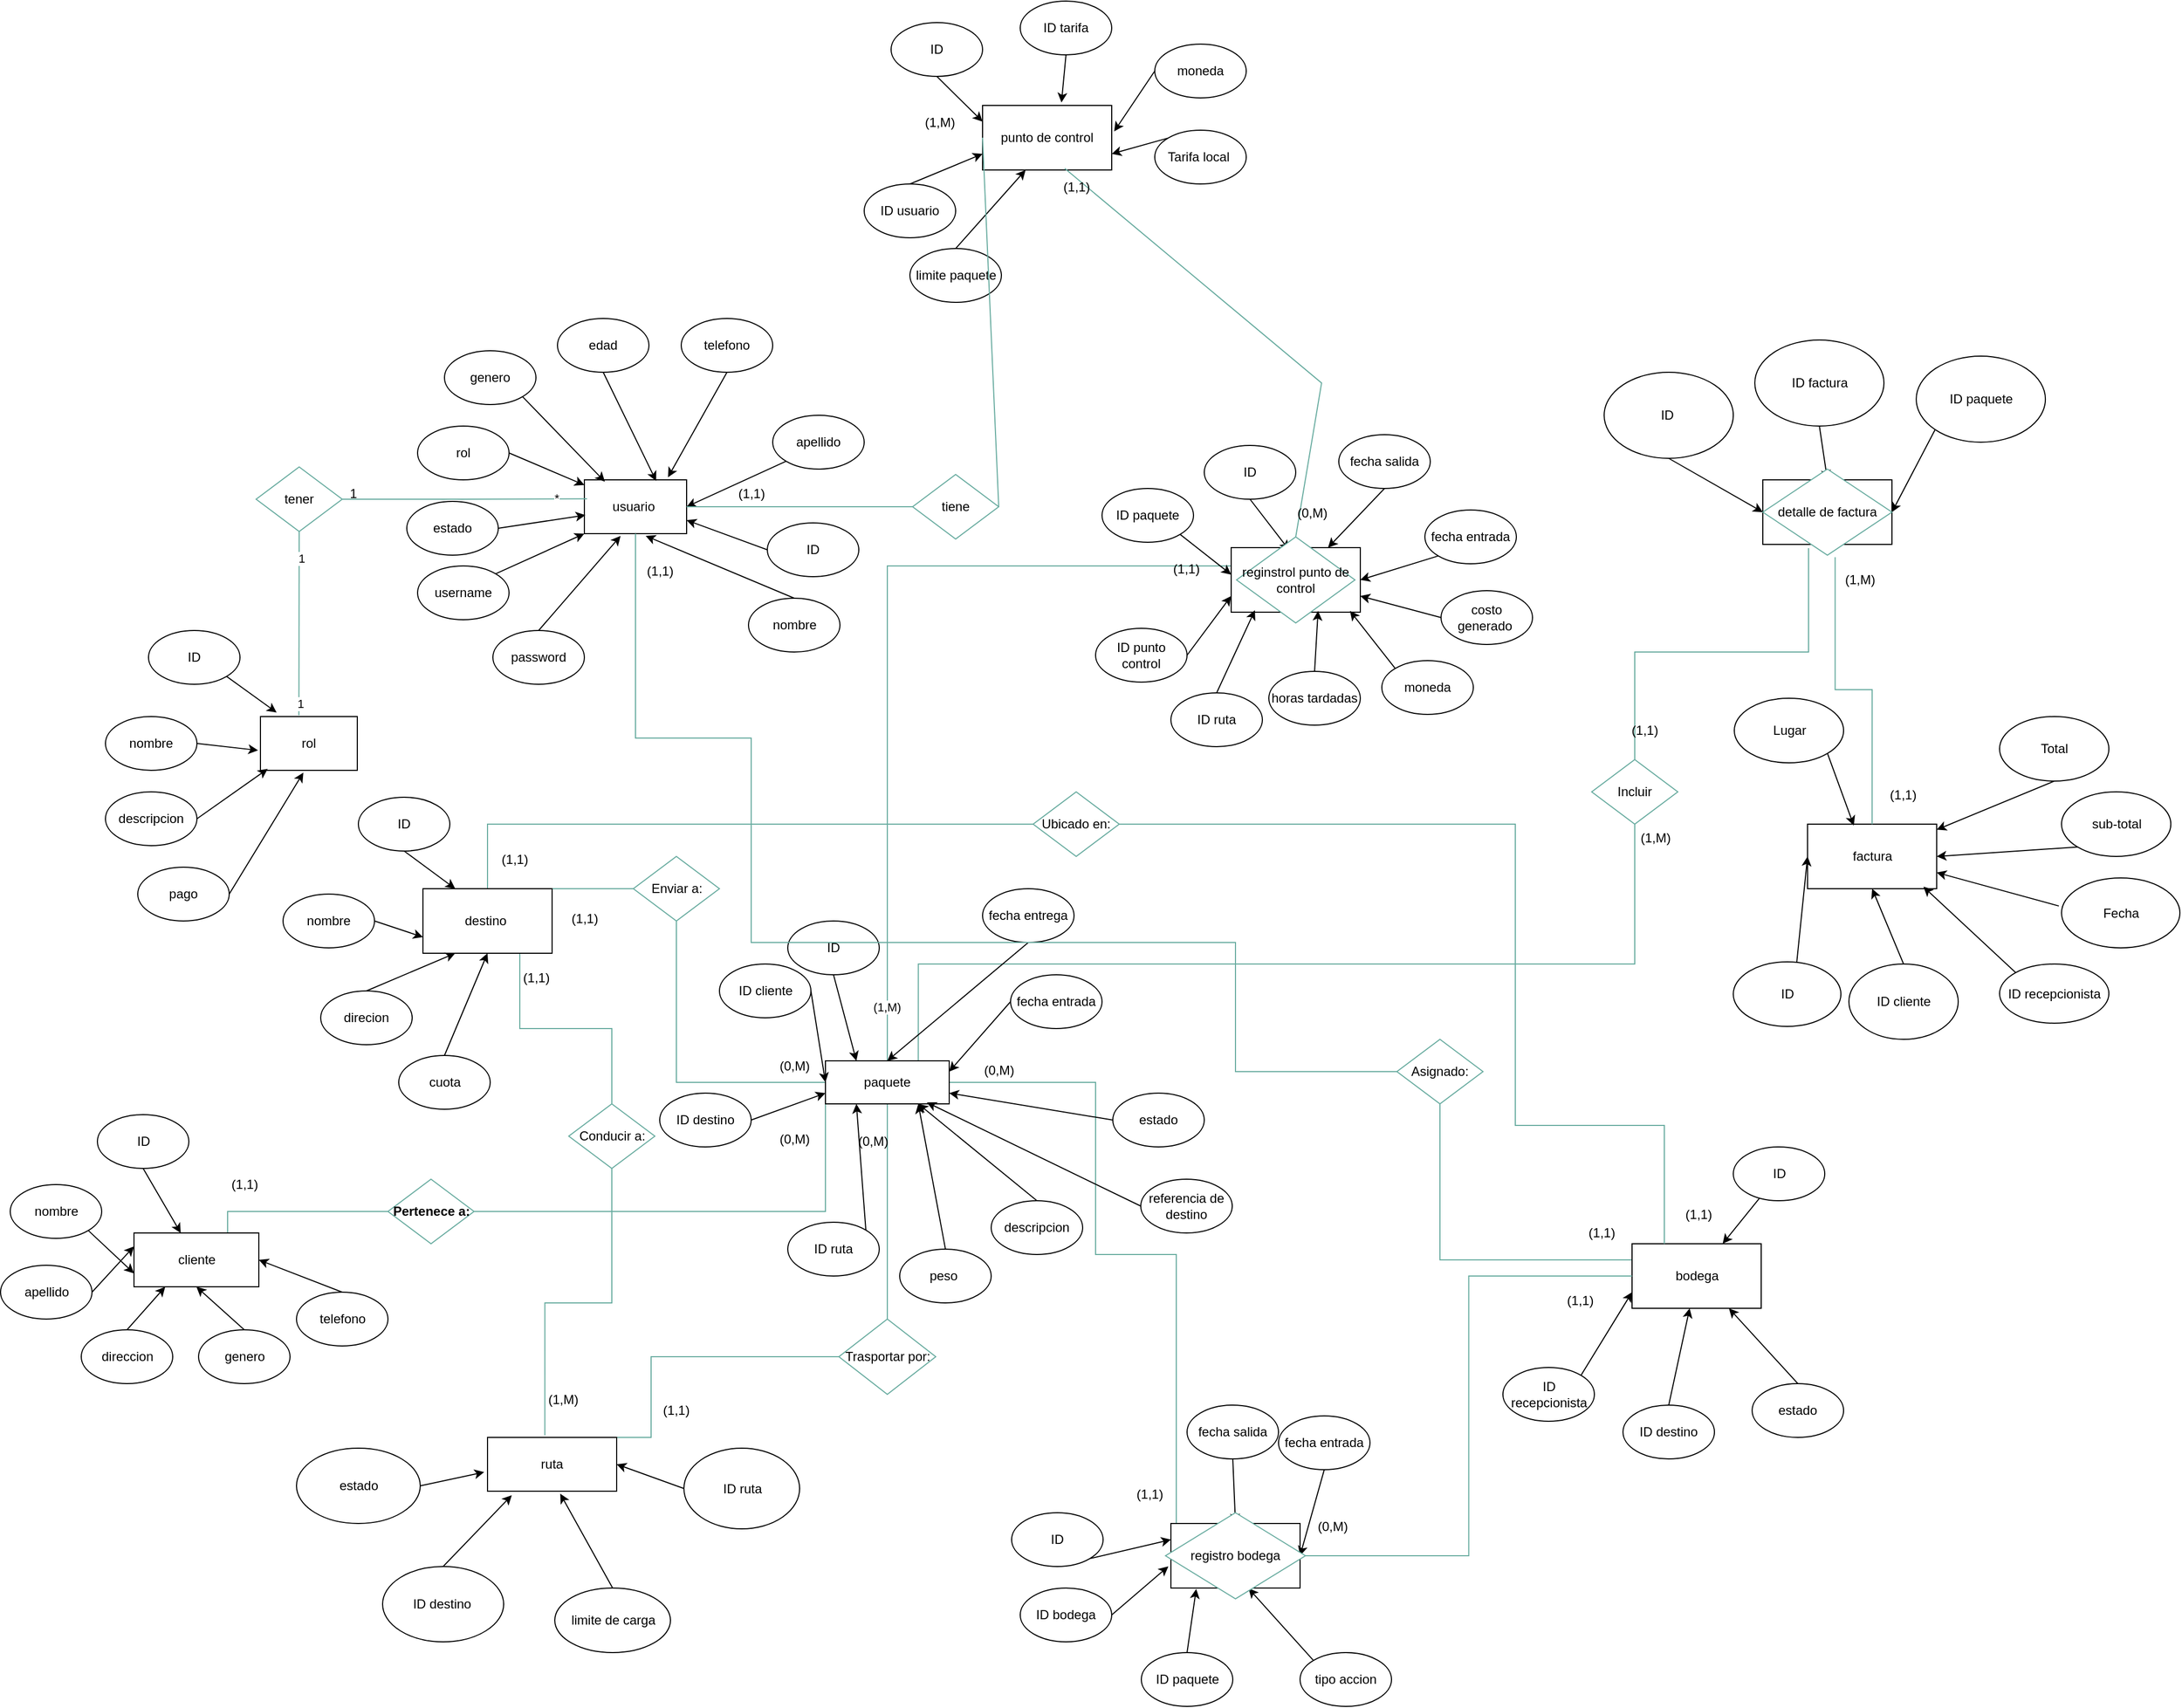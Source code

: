 <mxfile version="24.1.0" type="device">
  <diagram name="Página-1" id="pTZotY-1wmxQ1eVI6Pow">
    <mxGraphModel dx="3033" dy="2467" grid="1" gridSize="10" guides="1" tooltips="1" connect="1" arrows="1" fold="1" page="1" pageScale="1" pageWidth="827" pageHeight="1169" math="0" shadow="0">
      <root>
        <mxCell id="0" />
        <mxCell id="1" parent="0" />
        <mxCell id="yTAIwJ2hvmFpRWH2Tt7q-57" style="edgeStyle=orthogonalEdgeStyle;rounded=0;orthogonalLoop=1;jettySize=auto;html=1;exitX=0;exitY=0.25;exitDx=0;exitDy=0;entryX=0.5;entryY=1;entryDx=0;entryDy=0;endArrow=none;endFill=0;fillColor=#f8cecc;strokeColor=#67AB9F;" edge="1" parent="1" source="OKex5-OhVl83uTOGitW6-1" target="yTAIwJ2hvmFpRWH2Tt7q-56">
          <mxGeometry relative="1" as="geometry" />
        </mxCell>
        <mxCell id="OKex5-OhVl83uTOGitW6-1" value="bodega" style="rounded=0;whiteSpace=wrap;html=1;" parent="1" vertex="1">
          <mxGeometry x="1198.5" y="820" width="120" height="60" as="geometry" />
        </mxCell>
        <mxCell id="OKex5-OhVl83uTOGitW6-2" value="factura" style="rounded=0;whiteSpace=wrap;html=1;" parent="1" vertex="1">
          <mxGeometry x="1361.57" y="430" width="120" height="60" as="geometry" />
        </mxCell>
        <mxCell id="yTAIwJ2hvmFpRWH2Tt7q-31" style="rounded=0;orthogonalLoop=1;jettySize=auto;html=1;exitX=0.5;exitY=0;exitDx=0;exitDy=0;entryX=0;entryY=0.5;entryDx=0;entryDy=0;endArrow=none;endFill=0;fillColor=#f8cecc;strokeColor=#67AB9F;" edge="1" parent="1" source="OKex5-OhVl83uTOGitW6-3" target="yTAIwJ2hvmFpRWH2Tt7q-28">
          <mxGeometry relative="1" as="geometry" />
        </mxCell>
        <mxCell id="yTAIwJ2hvmFpRWH2Tt7q-43" style="edgeStyle=orthogonalEdgeStyle;rounded=0;orthogonalLoop=1;jettySize=auto;html=1;exitX=0.75;exitY=1;exitDx=0;exitDy=0;endArrow=none;endFill=0;fillColor=#f8cecc;strokeColor=#67AB9F;" edge="1" parent="1" source="OKex5-OhVl83uTOGitW6-3" target="yTAIwJ2hvmFpRWH2Tt7q-38">
          <mxGeometry relative="1" as="geometry" />
        </mxCell>
        <mxCell id="yTAIwJ2hvmFpRWH2Tt7q-70" style="edgeStyle=orthogonalEdgeStyle;rounded=0;orthogonalLoop=1;jettySize=auto;html=1;exitX=0.5;exitY=0;exitDx=0;exitDy=0;entryX=0.25;entryY=0;entryDx=0;entryDy=0;strokeColor=#67AB9F;endArrow=none;endFill=0;" edge="1" parent="1" source="OKex5-OhVl83uTOGitW6-3" target="OKex5-OhVl83uTOGitW6-1">
          <mxGeometry relative="1" as="geometry">
            <Array as="points">
              <mxPoint x="135" y="430" />
              <mxPoint x="1090" y="430" />
              <mxPoint x="1090" y="710" />
              <mxPoint x="1229" y="710" />
            </Array>
          </mxGeometry>
        </mxCell>
        <mxCell id="OKex5-OhVl83uTOGitW6-3" value="destino&amp;nbsp;" style="rounded=0;whiteSpace=wrap;html=1;" parent="1" vertex="1">
          <mxGeometry x="75" y="490" width="120" height="60" as="geometry" />
        </mxCell>
        <mxCell id="yTAIwJ2hvmFpRWH2Tt7q-21" style="edgeStyle=orthogonalEdgeStyle;rounded=0;orthogonalLoop=1;jettySize=auto;html=1;exitX=0.5;exitY=0;exitDx=0;exitDy=0;entryX=0;entryY=0.5;entryDx=0;entryDy=0;endArrow=none;endFill=0;strokeColor=#67AB9F;" edge="1" parent="1" source="OKex5-OhVl83uTOGitW6-4" target="OKex5-OhVl83uTOGitW6-8">
          <mxGeometry relative="1" as="geometry">
            <Array as="points">
              <mxPoint x="507" y="190" />
              <mxPoint x="833" y="190" />
            </Array>
          </mxGeometry>
        </mxCell>
        <mxCell id="yTAIwJ2hvmFpRWH2Tt7q-23" value="(1,M)" style="edgeLabel;html=1;align=center;verticalAlign=middle;resizable=0;points=[];" vertex="1" connectable="0" parent="yTAIwJ2hvmFpRWH2Tt7q-21">
          <mxGeometry x="-0.875" y="1" relative="1" as="geometry">
            <mxPoint as="offset" />
          </mxGeometry>
        </mxCell>
        <mxCell id="yTAIwJ2hvmFpRWH2Tt7q-30" style="edgeStyle=orthogonalEdgeStyle;rounded=0;orthogonalLoop=1;jettySize=auto;html=1;exitX=0;exitY=0.5;exitDx=0;exitDy=0;entryX=0.5;entryY=1;entryDx=0;entryDy=0;endArrow=none;endFill=0;fillColor=#f8cecc;strokeColor=#67AB9F;" edge="1" parent="1" source="OKex5-OhVl83uTOGitW6-4" target="yTAIwJ2hvmFpRWH2Tt7q-28">
          <mxGeometry relative="1" as="geometry" />
        </mxCell>
        <mxCell id="yTAIwJ2hvmFpRWH2Tt7q-49" style="edgeStyle=orthogonalEdgeStyle;rounded=0;orthogonalLoop=1;jettySize=auto;html=1;exitX=0.5;exitY=1;exitDx=0;exitDy=0;entryX=0.5;entryY=0;entryDx=0;entryDy=0;endArrow=none;endFill=0;fillColor=#f8cecc;strokeColor=#67AB9F;" edge="1" parent="1" source="OKex5-OhVl83uTOGitW6-4" target="yTAIwJ2hvmFpRWH2Tt7q-47">
          <mxGeometry relative="1" as="geometry" />
        </mxCell>
        <mxCell id="yTAIwJ2hvmFpRWH2Tt7q-64" style="edgeStyle=orthogonalEdgeStyle;rounded=0;orthogonalLoop=1;jettySize=auto;html=1;exitX=1;exitY=0.5;exitDx=0;exitDy=0;entryX=0;entryY=0.25;entryDx=0;entryDy=0;endArrow=none;endFill=0;strokeColor=#67AB9F;" edge="1" parent="1" source="OKex5-OhVl83uTOGitW6-4" target="OKex5-OhVl83uTOGitW6-138">
          <mxGeometry relative="1" as="geometry">
            <Array as="points">
              <mxPoint x="700" y="670" />
              <mxPoint x="700" y="830" />
              <mxPoint x="775" y="830" />
            </Array>
          </mxGeometry>
        </mxCell>
        <mxCell id="yTAIwJ2hvmFpRWH2Tt7q-67" style="edgeStyle=orthogonalEdgeStyle;rounded=0;orthogonalLoop=1;jettySize=auto;html=1;exitX=0;exitY=1;exitDx=0;exitDy=0;entryX=1;entryY=0.5;entryDx=0;entryDy=0;strokeColor=#67AB9F;endArrow=none;endFill=0;" edge="1" parent="1" source="OKex5-OhVl83uTOGitW6-4" target="yTAIwJ2hvmFpRWH2Tt7q-65">
          <mxGeometry relative="1" as="geometry" />
        </mxCell>
        <mxCell id="yTAIwJ2hvmFpRWH2Tt7q-87" style="edgeStyle=orthogonalEdgeStyle;rounded=0;orthogonalLoop=1;jettySize=auto;html=1;exitX=0.75;exitY=0;exitDx=0;exitDy=0;entryX=0.5;entryY=1;entryDx=0;entryDy=0;endArrow=none;endFill=0;strokeColor=#67AB9F;" edge="1" parent="1" source="OKex5-OhVl83uTOGitW6-4" target="yTAIwJ2hvmFpRWH2Tt7q-85">
          <mxGeometry relative="1" as="geometry">
            <Array as="points">
              <mxPoint x="535" y="560" />
              <mxPoint x="1201" y="560" />
            </Array>
          </mxGeometry>
        </mxCell>
        <mxCell id="OKex5-OhVl83uTOGitW6-4" value="paquete" style="rounded=0;whiteSpace=wrap;html=1;" parent="1" vertex="1">
          <mxGeometry x="449" y="650" width="115" height="40" as="geometry" />
        </mxCell>
        <mxCell id="yTAIwJ2hvmFpRWH2Tt7q-51" style="edgeStyle=orthogonalEdgeStyle;rounded=0;orthogonalLoop=1;jettySize=auto;html=1;exitX=0.75;exitY=0;exitDx=0;exitDy=0;endArrow=none;endFill=0;fillColor=#f8cecc;strokeColor=#67AB9F;entryX=0;entryY=0.5;entryDx=0;entryDy=0;" edge="1" parent="1" source="OKex5-OhVl83uTOGitW6-5" target="yTAIwJ2hvmFpRWH2Tt7q-47">
          <mxGeometry relative="1" as="geometry">
            <mxPoint x="420" y="910" as="targetPoint" />
            <Array as="points">
              <mxPoint x="287" y="925" />
            </Array>
          </mxGeometry>
        </mxCell>
        <mxCell id="OKex5-OhVl83uTOGitW6-5" value="ruta" style="rounded=0;whiteSpace=wrap;html=1;" parent="1" vertex="1">
          <mxGeometry x="135" y="1000" width="120" height="50" as="geometry" />
        </mxCell>
        <mxCell id="OKex5-OhVl83uTOGitW6-6" value="" style="rounded=0;whiteSpace=wrap;html=1;" parent="1" vertex="1">
          <mxGeometry x="1320" y="110" width="120" height="60" as="geometry" />
        </mxCell>
        <mxCell id="OKex5-OhVl83uTOGitW6-8" value="" style="rounded=0;whiteSpace=wrap;html=1;" parent="1" vertex="1">
          <mxGeometry x="826" y="173" width="120" height="60" as="geometry" />
        </mxCell>
        <mxCell id="OKex5-OhVl83uTOGitW6-9" value="punto de control" style="rounded=0;whiteSpace=wrap;html=1;" parent="1" vertex="1">
          <mxGeometry x="595" y="-238" width="120" height="60" as="geometry" />
        </mxCell>
        <mxCell id="OKex5-OhVl83uTOGitW6-10" value="rol" style="rounded=0;whiteSpace=wrap;html=1;" parent="1" vertex="1">
          <mxGeometry x="-76" y="330" width="90" height="50" as="geometry" />
        </mxCell>
        <mxCell id="OKex5-OhVl83uTOGitW6-11" value="usuario&amp;nbsp;" style="rounded=0;whiteSpace=wrap;html=1;" parent="1" vertex="1">
          <mxGeometry x="225" y="110" width="95" height="50" as="geometry" />
        </mxCell>
        <mxCell id="yTAIwJ2hvmFpRWH2Tt7q-66" style="edgeStyle=orthogonalEdgeStyle;rounded=0;orthogonalLoop=1;jettySize=auto;html=1;exitX=0.75;exitY=0;exitDx=0;exitDy=0;entryX=0;entryY=0.5;entryDx=0;entryDy=0;strokeColor=#67AB9F;endArrow=none;endFill=0;" edge="1" parent="1" source="OKex5-OhVl83uTOGitW6-12" target="yTAIwJ2hvmFpRWH2Tt7q-65">
          <mxGeometry relative="1" as="geometry" />
        </mxCell>
        <mxCell id="OKex5-OhVl83uTOGitW6-12" value="cliente" style="rounded=0;whiteSpace=wrap;html=1;" parent="1" vertex="1">
          <mxGeometry x="-193.5" y="810" width="116" height="50" as="geometry" />
        </mxCell>
        <mxCell id="OKex5-OhVl83uTOGitW6-93" style="rounded=0;orthogonalLoop=1;jettySize=auto;html=1;exitX=0;exitY=1;exitDx=0;exitDy=0;entryX=1;entryY=0.5;entryDx=0;entryDy=0;" parent="1" source="OKex5-OhVl83uTOGitW6-13" target="OKex5-OhVl83uTOGitW6-11" edge="1">
          <mxGeometry relative="1" as="geometry" />
        </mxCell>
        <mxCell id="OKex5-OhVl83uTOGitW6-13" value="apellido" style="ellipse;whiteSpace=wrap;html=1;" parent="1" vertex="1">
          <mxGeometry x="400" y="50" width="85" height="50" as="geometry" />
        </mxCell>
        <mxCell id="OKex5-OhVl83uTOGitW6-22" value="genero" style="ellipse;whiteSpace=wrap;html=1;" parent="1" vertex="1">
          <mxGeometry x="95" y="-10" width="85" height="50" as="geometry" />
        </mxCell>
        <mxCell id="Gf0CT0m8p-BDc-EZLJfD-10" style="rounded=0;orthogonalLoop=1;jettySize=auto;html=1;exitX=1;exitY=0.5;exitDx=0;exitDy=0;entryX=0;entryY=0.5;entryDx=0;entryDy=0;" parent="1" source="OKex5-OhVl83uTOGitW6-23" target="OKex5-OhVl83uTOGitW6-4" edge="1">
          <mxGeometry relative="1" as="geometry" />
        </mxCell>
        <mxCell id="OKex5-OhVl83uTOGitW6-23" value="ID cliente" style="ellipse;whiteSpace=wrap;html=1;" parent="1" vertex="1">
          <mxGeometry x="350.5" y="560" width="85" height="50" as="geometry" />
        </mxCell>
        <mxCell id="OKex5-OhVl83uTOGitW6-24" value="referencia de destino" style="ellipse;whiteSpace=wrap;html=1;" parent="1" vertex="1">
          <mxGeometry x="742" y="760" width="85" height="50" as="geometry" />
        </mxCell>
        <mxCell id="Gf0CT0m8p-BDc-EZLJfD-17" style="rounded=0;orthogonalLoop=1;jettySize=auto;html=1;exitX=0.5;exitY=0;exitDx=0;exitDy=0;entryX=1;entryY=0.5;entryDx=0;entryDy=0;" parent="1" source="OKex5-OhVl83uTOGitW6-26" target="OKex5-OhVl83uTOGitW6-12" edge="1">
          <mxGeometry relative="1" as="geometry" />
        </mxCell>
        <mxCell id="OKex5-OhVl83uTOGitW6-26" value="telefono" style="ellipse;whiteSpace=wrap;html=1;" parent="1" vertex="1">
          <mxGeometry x="-42.5" y="865" width="85" height="50" as="geometry" />
        </mxCell>
        <mxCell id="Gf0CT0m8p-BDc-EZLJfD-3" style="rounded=0;orthogonalLoop=1;jettySize=auto;html=1;exitX=0;exitY=0.5;exitDx=0;exitDy=0;entryX=1;entryY=0.25;entryDx=0;entryDy=0;" parent="1" source="OKex5-OhVl83uTOGitW6-27" target="OKex5-OhVl83uTOGitW6-4" edge="1">
          <mxGeometry relative="1" as="geometry" />
        </mxCell>
        <mxCell id="OKex5-OhVl83uTOGitW6-27" value="fecha entrada" style="ellipse;whiteSpace=wrap;html=1;" parent="1" vertex="1">
          <mxGeometry x="621" y="570" width="85" height="50" as="geometry" />
        </mxCell>
        <mxCell id="Gf0CT0m8p-BDc-EZLJfD-1" style="rounded=0;orthogonalLoop=1;jettySize=auto;html=1;exitX=0.5;exitY=1;exitDx=0;exitDy=0;entryX=0.5;entryY=0;entryDx=0;entryDy=0;" parent="1" source="OKex5-OhVl83uTOGitW6-28" target="OKex5-OhVl83uTOGitW6-4" edge="1">
          <mxGeometry relative="1" as="geometry" />
        </mxCell>
        <mxCell id="OKex5-OhVl83uTOGitW6-28" value="fecha entrega" style="ellipse;whiteSpace=wrap;html=1;" parent="1" vertex="1">
          <mxGeometry x="595" y="490" width="85" height="50" as="geometry" />
        </mxCell>
        <mxCell id="Gf0CT0m8p-BDc-EZLJfD-4" style="rounded=0;orthogonalLoop=1;jettySize=auto;html=1;exitX=0;exitY=0.5;exitDx=0;exitDy=0;entryX=1;entryY=0.75;entryDx=0;entryDy=0;" parent="1" source="OKex5-OhVl83uTOGitW6-29" target="OKex5-OhVl83uTOGitW6-4" edge="1">
          <mxGeometry relative="1" as="geometry" />
        </mxCell>
        <mxCell id="OKex5-OhVl83uTOGitW6-29" value="estado" style="ellipse;whiteSpace=wrap;html=1;" parent="1" vertex="1">
          <mxGeometry x="716" y="680" width="85" height="50" as="geometry" />
        </mxCell>
        <mxCell id="Gf0CT0m8p-BDc-EZLJfD-7" style="rounded=0;orthogonalLoop=1;jettySize=auto;html=1;exitX=0.5;exitY=0;exitDx=0;exitDy=0;entryX=0.75;entryY=1;entryDx=0;entryDy=0;" parent="1" source="OKex5-OhVl83uTOGitW6-30" target="OKex5-OhVl83uTOGitW6-4" edge="1">
          <mxGeometry relative="1" as="geometry" />
        </mxCell>
        <mxCell id="OKex5-OhVl83uTOGitW6-30" value="peso&amp;nbsp;" style="ellipse;whiteSpace=wrap;html=1;" parent="1" vertex="1">
          <mxGeometry x="518" y="825" width="85" height="50" as="geometry" />
        </mxCell>
        <mxCell id="Gf0CT0m8p-BDc-EZLJfD-14" style="rounded=0;orthogonalLoop=1;jettySize=auto;html=1;exitX=1;exitY=0.5;exitDx=0;exitDy=0;entryX=0;entryY=0.25;entryDx=0;entryDy=0;" parent="1" source="OKex5-OhVl83uTOGitW6-31" target="OKex5-OhVl83uTOGitW6-12" edge="1">
          <mxGeometry relative="1" as="geometry" />
        </mxCell>
        <mxCell id="OKex5-OhVl83uTOGitW6-31" value="apellido" style="ellipse;whiteSpace=wrap;html=1;" parent="1" vertex="1">
          <mxGeometry x="-317.5" y="840" width="85" height="50" as="geometry" />
        </mxCell>
        <mxCell id="OKex5-OhVl83uTOGitW6-110" style="rounded=0;orthogonalLoop=1;jettySize=auto;html=1;exitX=0.5;exitY=0;exitDx=0;exitDy=0;entryX=0;entryY=0.75;entryDx=0;entryDy=0;" parent="1" source="OKex5-OhVl83uTOGitW6-33" target="OKex5-OhVl83uTOGitW6-9" edge="1">
          <mxGeometry relative="1" as="geometry" />
        </mxCell>
        <mxCell id="OKex5-OhVl83uTOGitW6-33" value="ID usuario" style="ellipse;whiteSpace=wrap;html=1;" parent="1" vertex="1">
          <mxGeometry x="485" y="-165" width="85" height="50" as="geometry" />
        </mxCell>
        <mxCell id="Gf0CT0m8p-BDc-EZLJfD-23" style="rounded=0;orthogonalLoop=1;jettySize=auto;html=1;exitX=0.5;exitY=1;exitDx=0;exitDy=0;entryX=0.25;entryY=0;entryDx=0;entryDy=0;" parent="1" source="OKex5-OhVl83uTOGitW6-34" target="OKex5-OhVl83uTOGitW6-3" edge="1">
          <mxGeometry relative="1" as="geometry" />
        </mxCell>
        <mxCell id="OKex5-OhVl83uTOGitW6-34" value="ID" style="ellipse;whiteSpace=wrap;html=1;" parent="1" vertex="1">
          <mxGeometry x="15" y="405" width="85" height="50" as="geometry" />
        </mxCell>
        <mxCell id="Gf0CT0m8p-BDc-EZLJfD-24" style="rounded=0;orthogonalLoop=1;jettySize=auto;html=1;exitX=1;exitY=0.5;exitDx=0;exitDy=0;entryX=0;entryY=0.75;entryDx=0;entryDy=0;" parent="1" source="OKex5-OhVl83uTOGitW6-35" target="OKex5-OhVl83uTOGitW6-3" edge="1">
          <mxGeometry relative="1" as="geometry" />
        </mxCell>
        <mxCell id="OKex5-OhVl83uTOGitW6-35" value="nombre" style="ellipse;whiteSpace=wrap;html=1;" parent="1" vertex="1">
          <mxGeometry x="-55" y="495" width="85" height="50" as="geometry" />
        </mxCell>
        <mxCell id="OKex5-OhVl83uTOGitW6-36" value="pago" style="ellipse;whiteSpace=wrap;html=1;" parent="1" vertex="1">
          <mxGeometry x="-190" y="470" width="85" height="50" as="geometry" />
        </mxCell>
        <mxCell id="OKex5-OhVl83uTOGitW6-37" value="ID" style="ellipse;whiteSpace=wrap;html=1;" parent="1" vertex="1">
          <mxGeometry x="-180" y="250" width="85" height="50" as="geometry" />
        </mxCell>
        <mxCell id="OKex5-OhVl83uTOGitW6-39" value="estado" style="ellipse;whiteSpace=wrap;html=1;" parent="1" vertex="1">
          <mxGeometry x="60" y="130" width="85" height="50" as="geometry" />
        </mxCell>
        <mxCell id="Gf0CT0m8p-BDc-EZLJfD-9" style="rounded=0;orthogonalLoop=1;jettySize=auto;html=1;exitX=0.5;exitY=1;exitDx=0;exitDy=0;entryX=0.25;entryY=0;entryDx=0;entryDy=0;" parent="1" source="OKex5-OhVl83uTOGitW6-40" target="OKex5-OhVl83uTOGitW6-4" edge="1">
          <mxGeometry relative="1" as="geometry" />
        </mxCell>
        <mxCell id="OKex5-OhVl83uTOGitW6-40" value="ID" style="ellipse;whiteSpace=wrap;html=1;" parent="1" vertex="1">
          <mxGeometry x="414" y="520" width="85" height="50" as="geometry" />
        </mxCell>
        <mxCell id="Gf0CT0m8p-BDc-EZLJfD-6" style="rounded=0;orthogonalLoop=1;jettySize=auto;html=1;exitX=0.5;exitY=0;exitDx=0;exitDy=0;entryX=0.75;entryY=1;entryDx=0;entryDy=0;" parent="1" source="OKex5-OhVl83uTOGitW6-41" target="OKex5-OhVl83uTOGitW6-4" edge="1">
          <mxGeometry relative="1" as="geometry" />
        </mxCell>
        <mxCell id="OKex5-OhVl83uTOGitW6-41" value="descripcion" style="ellipse;whiteSpace=wrap;html=1;" parent="1" vertex="1">
          <mxGeometry x="603" y="780" width="85" height="50" as="geometry" />
        </mxCell>
        <mxCell id="Gf0CT0m8p-BDc-EZLJfD-25" style="rounded=0;orthogonalLoop=1;jettySize=auto;html=1;exitX=0.5;exitY=0;exitDx=0;exitDy=0;entryX=0.25;entryY=1;entryDx=0;entryDy=0;" parent="1" source="OKex5-OhVl83uTOGitW6-42" target="OKex5-OhVl83uTOGitW6-3" edge="1">
          <mxGeometry relative="1" as="geometry" />
        </mxCell>
        <mxCell id="OKex5-OhVl83uTOGitW6-42" value="direcion" style="ellipse;whiteSpace=wrap;html=1;" parent="1" vertex="1">
          <mxGeometry x="-20" y="585" width="85" height="50" as="geometry" />
        </mxCell>
        <mxCell id="Gf0CT0m8p-BDc-EZLJfD-12" style="rounded=0;orthogonalLoop=1;jettySize=auto;html=1;exitX=0.5;exitY=1;exitDx=0;exitDy=0;" parent="1" source="OKex5-OhVl83uTOGitW6-43" target="OKex5-OhVl83uTOGitW6-12" edge="1">
          <mxGeometry relative="1" as="geometry" />
        </mxCell>
        <mxCell id="OKex5-OhVl83uTOGitW6-43" value="ID" style="ellipse;whiteSpace=wrap;html=1;" parent="1" vertex="1">
          <mxGeometry x="-227.5" y="700" width="85" height="50" as="geometry" />
        </mxCell>
        <mxCell id="Gf0CT0m8p-BDc-EZLJfD-13" style="rounded=0;orthogonalLoop=1;jettySize=auto;html=1;exitX=1;exitY=1;exitDx=0;exitDy=0;entryX=0;entryY=0.75;entryDx=0;entryDy=0;" parent="1" source="OKex5-OhVl83uTOGitW6-44" target="OKex5-OhVl83uTOGitW6-12" edge="1">
          <mxGeometry relative="1" as="geometry" />
        </mxCell>
        <mxCell id="OKex5-OhVl83uTOGitW6-44" value="nombre" style="ellipse;whiteSpace=wrap;html=1;" parent="1" vertex="1">
          <mxGeometry x="-308.5" y="765" width="85" height="50" as="geometry" />
        </mxCell>
        <mxCell id="Gf0CT0m8p-BDc-EZLJfD-16" style="rounded=0;orthogonalLoop=1;jettySize=auto;html=1;exitX=0.5;exitY=0;exitDx=0;exitDy=0;entryX=0.5;entryY=1;entryDx=0;entryDy=0;" parent="1" source="OKex5-OhVl83uTOGitW6-45" target="OKex5-OhVl83uTOGitW6-12" edge="1">
          <mxGeometry relative="1" as="geometry" />
        </mxCell>
        <mxCell id="OKex5-OhVl83uTOGitW6-45" value="genero" style="ellipse;whiteSpace=wrap;html=1;" parent="1" vertex="1">
          <mxGeometry x="-133.5" y="900" width="85" height="50" as="geometry" />
        </mxCell>
        <mxCell id="yTAIwJ2hvmFpRWH2Tt7q-14" style="rounded=0;orthogonalLoop=1;jettySize=auto;html=1;exitX=1;exitY=0.5;exitDx=0;exitDy=0;entryX=0;entryY=0.75;entryDx=0;entryDy=0;" edge="1" parent="1" source="OKex5-OhVl83uTOGitW6-46" target="OKex5-OhVl83uTOGitW6-8">
          <mxGeometry relative="1" as="geometry" />
        </mxCell>
        <mxCell id="OKex5-OhVl83uTOGitW6-46" value="ID punto control" style="ellipse;whiteSpace=wrap;html=1;" parent="1" vertex="1">
          <mxGeometry x="700" y="248" width="85" height="50" as="geometry" />
        </mxCell>
        <mxCell id="OKex5-OhVl83uTOGitW6-47" value="ID paquete" style="ellipse;whiteSpace=wrap;html=1;" parent="1" vertex="1">
          <mxGeometry x="706" y="118" width="85" height="50" as="geometry" />
        </mxCell>
        <mxCell id="yTAIwJ2hvmFpRWH2Tt7q-7" style="rounded=0;orthogonalLoop=1;jettySize=auto;html=1;exitX=0.5;exitY=1;exitDx=0;exitDy=0;entryX=0.75;entryY=0;entryDx=0;entryDy=0;" edge="1" parent="1" source="OKex5-OhVl83uTOGitW6-48" target="OKex5-OhVl83uTOGitW6-8">
          <mxGeometry relative="1" as="geometry" />
        </mxCell>
        <mxCell id="OKex5-OhVl83uTOGitW6-48" value="fecha salida" style="ellipse;whiteSpace=wrap;html=1;" parent="1" vertex="1">
          <mxGeometry x="926" y="68" width="85" height="50" as="geometry" />
        </mxCell>
        <mxCell id="OKex5-OhVl83uTOGitW6-49" value="ID ruta" style="ellipse;whiteSpace=wrap;html=1;" parent="1" vertex="1">
          <mxGeometry x="770" y="308" width="85" height="50" as="geometry" />
        </mxCell>
        <mxCell id="OKex5-OhVl83uTOGitW6-97" style="rounded=0;orthogonalLoop=1;jettySize=auto;html=1;exitX=0;exitY=0.5;exitDx=0;exitDy=0;entryX=1;entryY=0.75;entryDx=0;entryDy=0;" parent="1" source="OKex5-OhVl83uTOGitW6-50" target="OKex5-OhVl83uTOGitW6-11" edge="1">
          <mxGeometry relative="1" as="geometry" />
        </mxCell>
        <mxCell id="OKex5-OhVl83uTOGitW6-50" value="ID" style="ellipse;whiteSpace=wrap;html=1;" parent="1" vertex="1">
          <mxGeometry x="395" y="150" width="85" height="50" as="geometry" />
        </mxCell>
        <mxCell id="OKex5-OhVl83uTOGitW6-51" value="nombre" style="ellipse;whiteSpace=wrap;html=1;" parent="1" vertex="1">
          <mxGeometry x="-220" y="330" width="85" height="50" as="geometry" />
        </mxCell>
        <mxCell id="OKex5-OhVl83uTOGitW6-52" value="descripcion" style="ellipse;whiteSpace=wrap;html=1;" parent="1" vertex="1">
          <mxGeometry x="-220" y="400" width="85" height="50" as="geometry" />
        </mxCell>
        <mxCell id="Gf0CT0m8p-BDc-EZLJfD-26" style="rounded=0;orthogonalLoop=1;jettySize=auto;html=1;exitX=0.5;exitY=0;exitDx=0;exitDy=0;entryX=0.5;entryY=1;entryDx=0;entryDy=0;" parent="1" source="OKex5-OhVl83uTOGitW6-53" target="OKex5-OhVl83uTOGitW6-3" edge="1">
          <mxGeometry relative="1" as="geometry" />
        </mxCell>
        <mxCell id="OKex5-OhVl83uTOGitW6-53" value="cuota" style="ellipse;whiteSpace=wrap;html=1;" parent="1" vertex="1">
          <mxGeometry x="52.5" y="645" width="85" height="50" as="geometry" />
        </mxCell>
        <mxCell id="OKex5-OhVl83uTOGitW6-54" value="edad" style="ellipse;whiteSpace=wrap;html=1;" parent="1" vertex="1">
          <mxGeometry x="200" y="-40" width="85" height="50" as="geometry" />
        </mxCell>
        <mxCell id="OKex5-OhVl83uTOGitW6-55" value="telefono" style="ellipse;whiteSpace=wrap;html=1;" parent="1" vertex="1">
          <mxGeometry x="315" y="-40" width="85" height="50" as="geometry" />
        </mxCell>
        <mxCell id="OKex5-OhVl83uTOGitW6-56" value="ID destino" style="ellipse;whiteSpace=wrap;html=1;" parent="1" vertex="1">
          <mxGeometry x="295" y="680" width="85" height="50" as="geometry" />
        </mxCell>
        <mxCell id="Gf0CT0m8p-BDc-EZLJfD-8" style="rounded=0;orthogonalLoop=1;jettySize=auto;html=1;exitX=1;exitY=0;exitDx=0;exitDy=0;entryX=0.25;entryY=1;entryDx=0;entryDy=0;" parent="1" source="OKex5-OhVl83uTOGitW6-57" target="OKex5-OhVl83uTOGitW6-4" edge="1">
          <mxGeometry relative="1" as="geometry" />
        </mxCell>
        <mxCell id="OKex5-OhVl83uTOGitW6-57" value="ID ruta" style="ellipse;whiteSpace=wrap;html=1;" parent="1" vertex="1">
          <mxGeometry x="414" y="800" width="85" height="50" as="geometry" />
        </mxCell>
        <mxCell id="Gf0CT0m8p-BDc-EZLJfD-15" style="rounded=0;orthogonalLoop=1;jettySize=auto;html=1;exitX=0.5;exitY=0;exitDx=0;exitDy=0;entryX=0.25;entryY=1;entryDx=0;entryDy=0;" parent="1" source="OKex5-OhVl83uTOGitW6-58" target="OKex5-OhVl83uTOGitW6-12" edge="1">
          <mxGeometry relative="1" as="geometry" />
        </mxCell>
        <mxCell id="OKex5-OhVl83uTOGitW6-58" value="direccion" style="ellipse;whiteSpace=wrap;html=1;" parent="1" vertex="1">
          <mxGeometry x="-242.5" y="900" width="85" height="50" as="geometry" />
        </mxCell>
        <mxCell id="OKex5-OhVl83uTOGitW6-59" value="ID" style="ellipse;whiteSpace=wrap;html=1;" parent="1" vertex="1">
          <mxGeometry x="801" y="78" width="85" height="50" as="geometry" />
        </mxCell>
        <mxCell id="OKex5-OhVl83uTOGitW6-60" value="horas tardadas" style="ellipse;whiteSpace=wrap;html=1;" parent="1" vertex="1">
          <mxGeometry x="861" y="288" width="85" height="50" as="geometry" />
        </mxCell>
        <mxCell id="yTAIwJ2hvmFpRWH2Tt7q-9" style="rounded=0;orthogonalLoop=1;jettySize=auto;html=1;exitX=0;exitY=0.5;exitDx=0;exitDy=0;entryX=1;entryY=0.75;entryDx=0;entryDy=0;" edge="1" parent="1" source="OKex5-OhVl83uTOGitW6-61" target="OKex5-OhVl83uTOGitW6-8">
          <mxGeometry relative="1" as="geometry" />
        </mxCell>
        <mxCell id="OKex5-OhVl83uTOGitW6-61" value="costo generado&amp;nbsp;" style="ellipse;whiteSpace=wrap;html=1;" parent="1" vertex="1">
          <mxGeometry x="1021" y="213" width="85" height="50" as="geometry" />
        </mxCell>
        <mxCell id="OKex5-OhVl83uTOGitW6-62" value="password" style="ellipse;whiteSpace=wrap;html=1;" parent="1" vertex="1">
          <mxGeometry x="140" y="250" width="85" height="50" as="geometry" />
        </mxCell>
        <mxCell id="OKex5-OhVl83uTOGitW6-87" style="rounded=0;orthogonalLoop=1;jettySize=auto;html=1;exitX=1;exitY=0;exitDx=0;exitDy=0;entryX=0;entryY=1;entryDx=0;entryDy=0;" parent="1" source="OKex5-OhVl83uTOGitW6-63" target="OKex5-OhVl83uTOGitW6-11" edge="1">
          <mxGeometry relative="1" as="geometry" />
        </mxCell>
        <mxCell id="OKex5-OhVl83uTOGitW6-63" value="username" style="ellipse;whiteSpace=wrap;html=1;" parent="1" vertex="1">
          <mxGeometry x="70" y="190" width="85" height="50" as="geometry" />
        </mxCell>
        <mxCell id="OKex5-OhVl83uTOGitW6-112" style="rounded=0;orthogonalLoop=1;jettySize=auto;html=1;exitX=0;exitY=0;exitDx=0;exitDy=0;entryX=1;entryY=0.75;entryDx=0;entryDy=0;" parent="1" source="OKex5-OhVl83uTOGitW6-64" target="OKex5-OhVl83uTOGitW6-9" edge="1">
          <mxGeometry relative="1" as="geometry" />
        </mxCell>
        <mxCell id="OKex5-OhVl83uTOGitW6-64" value="Tarifa local&amp;nbsp;" style="ellipse;whiteSpace=wrap;html=1;" parent="1" vertex="1">
          <mxGeometry x="755" y="-215" width="85" height="50" as="geometry" />
        </mxCell>
        <mxCell id="yTAIwJ2hvmFpRWH2Tt7q-8" style="rounded=0;orthogonalLoop=1;jettySize=auto;html=1;exitX=0;exitY=1;exitDx=0;exitDy=0;entryX=1;entryY=0.5;entryDx=0;entryDy=0;" edge="1" parent="1" source="OKex5-OhVl83uTOGitW6-66" target="OKex5-OhVl83uTOGitW6-8">
          <mxGeometry relative="1" as="geometry" />
        </mxCell>
        <mxCell id="OKex5-OhVl83uTOGitW6-66" value="fecha entrada" style="ellipse;whiteSpace=wrap;html=1;" parent="1" vertex="1">
          <mxGeometry x="1006" y="138" width="85" height="50" as="geometry" />
        </mxCell>
        <mxCell id="OKex5-OhVl83uTOGitW6-67" value="moneda" style="ellipse;whiteSpace=wrap;html=1;" parent="1" vertex="1">
          <mxGeometry x="966" y="278" width="85" height="50" as="geometry" />
        </mxCell>
        <mxCell id="OKex5-OhVl83uTOGitW6-68" value="moneda" style="ellipse;whiteSpace=wrap;html=1;" parent="1" vertex="1">
          <mxGeometry x="755" y="-295" width="85" height="50" as="geometry" />
        </mxCell>
        <mxCell id="OKex5-OhVl83uTOGitW6-69" value="ID tarifa" style="ellipse;whiteSpace=wrap;html=1;" parent="1" vertex="1">
          <mxGeometry x="630" y="-335" width="85" height="50" as="geometry" />
        </mxCell>
        <mxCell id="OKex5-OhVl83uTOGitW6-115" style="rounded=0;orthogonalLoop=1;jettySize=auto;html=1;exitX=0.5;exitY=1;exitDx=0;exitDy=0;entryX=0;entryY=0.25;entryDx=0;entryDy=0;" parent="1" source="OKex5-OhVl83uTOGitW6-70" target="OKex5-OhVl83uTOGitW6-9" edge="1">
          <mxGeometry relative="1" as="geometry" />
        </mxCell>
        <mxCell id="OKex5-OhVl83uTOGitW6-70" value="ID" style="ellipse;whiteSpace=wrap;html=1;" parent="1" vertex="1">
          <mxGeometry x="510" y="-315" width="85" height="50" as="geometry" />
        </mxCell>
        <mxCell id="OKex5-OhVl83uTOGitW6-71" value="nombre" style="ellipse;whiteSpace=wrap;html=1;" parent="1" vertex="1">
          <mxGeometry x="377.5" y="220" width="85" height="50" as="geometry" />
        </mxCell>
        <mxCell id="OKex5-OhVl83uTOGitW6-89" style="rounded=0;orthogonalLoop=1;jettySize=auto;html=1;exitX=1;exitY=0.5;exitDx=0;exitDy=0;" parent="1" source="OKex5-OhVl83uTOGitW6-72" target="OKex5-OhVl83uTOGitW6-11" edge="1">
          <mxGeometry relative="1" as="geometry" />
        </mxCell>
        <mxCell id="OKex5-OhVl83uTOGitW6-72" value="rol" style="ellipse;whiteSpace=wrap;html=1;" parent="1" vertex="1">
          <mxGeometry x="70" y="60" width="85" height="50" as="geometry" />
        </mxCell>
        <mxCell id="OKex5-OhVl83uTOGitW6-73" value="limite paquete" style="ellipse;whiteSpace=wrap;html=1;" parent="1" vertex="1">
          <mxGeometry x="527.5" y="-105" width="85" height="50" as="geometry" />
        </mxCell>
        <mxCell id="OKex5-OhVl83uTOGitW6-88" style="rounded=0;orthogonalLoop=1;jettySize=auto;html=1;exitX=1;exitY=0.5;exitDx=0;exitDy=0;entryX=0.01;entryY=0.656;entryDx=0;entryDy=0;entryPerimeter=0;" parent="1" source="OKex5-OhVl83uTOGitW6-39" target="OKex5-OhVl83uTOGitW6-11" edge="1">
          <mxGeometry relative="1" as="geometry" />
        </mxCell>
        <mxCell id="OKex5-OhVl83uTOGitW6-90" style="rounded=0;orthogonalLoop=1;jettySize=auto;html=1;exitX=1;exitY=1;exitDx=0;exitDy=0;entryX=0.201;entryY=0.035;entryDx=0;entryDy=0;entryPerimeter=0;" parent="1" source="OKex5-OhVl83uTOGitW6-22" target="OKex5-OhVl83uTOGitW6-11" edge="1">
          <mxGeometry relative="1" as="geometry" />
        </mxCell>
        <mxCell id="OKex5-OhVl83uTOGitW6-91" style="rounded=0;orthogonalLoop=1;jettySize=auto;html=1;exitX=0.5;exitY=1;exitDx=0;exitDy=0;entryX=0.702;entryY=0.021;entryDx=0;entryDy=0;entryPerimeter=0;" parent="1" source="OKex5-OhVl83uTOGitW6-54" target="OKex5-OhVl83uTOGitW6-11" edge="1">
          <mxGeometry relative="1" as="geometry" />
        </mxCell>
        <mxCell id="OKex5-OhVl83uTOGitW6-92" style="rounded=0;orthogonalLoop=1;jettySize=auto;html=1;exitX=0.5;exitY=1;exitDx=0;exitDy=0;entryX=0.818;entryY=-0.048;entryDx=0;entryDy=0;entryPerimeter=0;" parent="1" source="OKex5-OhVl83uTOGitW6-55" target="OKex5-OhVl83uTOGitW6-11" edge="1">
          <mxGeometry relative="1" as="geometry" />
        </mxCell>
        <mxCell id="OKex5-OhVl83uTOGitW6-94" style="rounded=0;orthogonalLoop=1;jettySize=auto;html=1;exitX=0.5;exitY=0;exitDx=0;exitDy=0;entryX=0.354;entryY=1.042;entryDx=0;entryDy=0;entryPerimeter=0;" parent="1" source="OKex5-OhVl83uTOGitW6-62" target="OKex5-OhVl83uTOGitW6-11" edge="1">
          <mxGeometry relative="1" as="geometry" />
        </mxCell>
        <mxCell id="OKex5-OhVl83uTOGitW6-95" style="rounded=0;orthogonalLoop=1;jettySize=auto;html=1;exitX=0.5;exitY=0;exitDx=0;exitDy=0;entryX=0.6;entryY=1.042;entryDx=0;entryDy=0;entryPerimeter=0;" parent="1" source="OKex5-OhVl83uTOGitW6-71" target="OKex5-OhVl83uTOGitW6-11" edge="1">
          <mxGeometry relative="1" as="geometry" />
        </mxCell>
        <mxCell id="OKex5-OhVl83uTOGitW6-96" value="tener" style="rhombus;whiteSpace=wrap;html=1;strokeColor=#67AB9F;" parent="1" vertex="1">
          <mxGeometry x="-80" y="98" width="80" height="60" as="geometry" />
        </mxCell>
        <mxCell id="OKex5-OhVl83uTOGitW6-99" style="rounded=0;orthogonalLoop=1;jettySize=auto;html=1;exitX=1;exitY=1;exitDx=0;exitDy=0;entryX=0.167;entryY=-0.075;entryDx=0;entryDy=0;entryPerimeter=0;" parent="1" source="OKex5-OhVl83uTOGitW6-37" target="OKex5-OhVl83uTOGitW6-10" edge="1">
          <mxGeometry relative="1" as="geometry" />
        </mxCell>
        <mxCell id="OKex5-OhVl83uTOGitW6-100" style="rounded=0;orthogonalLoop=1;jettySize=auto;html=1;exitX=1;exitY=0.5;exitDx=0;exitDy=0;entryX=-0.025;entryY=0.628;entryDx=0;entryDy=0;entryPerimeter=0;" parent="1" source="OKex5-OhVl83uTOGitW6-51" target="OKex5-OhVl83uTOGitW6-10" edge="1">
          <mxGeometry relative="1" as="geometry" />
        </mxCell>
        <mxCell id="OKex5-OhVl83uTOGitW6-101" style="rounded=0;orthogonalLoop=1;jettySize=auto;html=1;exitX=1;exitY=0.5;exitDx=0;exitDy=0;entryX=0.075;entryY=0.973;entryDx=0;entryDy=0;entryPerimeter=0;" parent="1" source="OKex5-OhVl83uTOGitW6-52" target="OKex5-OhVl83uTOGitW6-10" edge="1">
          <mxGeometry relative="1" as="geometry" />
        </mxCell>
        <mxCell id="OKex5-OhVl83uTOGitW6-102" style="rounded=0;orthogonalLoop=1;jettySize=auto;html=1;exitX=1;exitY=0.5;exitDx=0;exitDy=0;entryX=0.443;entryY=1.042;entryDx=0;entryDy=0;entryPerimeter=0;" parent="1" source="OKex5-OhVl83uTOGitW6-36" target="OKex5-OhVl83uTOGitW6-10" edge="1">
          <mxGeometry relative="1" as="geometry" />
        </mxCell>
        <mxCell id="OKex5-OhVl83uTOGitW6-103" style="edgeStyle=orthogonalEdgeStyle;rounded=0;orthogonalLoop=1;jettySize=auto;html=1;exitX=1;exitY=0.5;exitDx=0;exitDy=0;entryX=0.026;entryY=0.352;entryDx=0;entryDy=0;entryPerimeter=0;endArrow=none;endFill=0;fillColor=#f8cecc;strokeColor=#67AB9F;" parent="1" source="OKex5-OhVl83uTOGitW6-96" target="OKex5-OhVl83uTOGitW6-11" edge="1">
          <mxGeometry relative="1" as="geometry" />
        </mxCell>
        <mxCell id="OKex5-OhVl83uTOGitW6-107" value="*" style="edgeLabel;html=1;align=center;verticalAlign=middle;resizable=0;points=[];" parent="OKex5-OhVl83uTOGitW6-103" vertex="1" connectable="0">
          <mxGeometry x="0.748" y="1" relative="1" as="geometry">
            <mxPoint as="offset" />
          </mxGeometry>
        </mxCell>
        <mxCell id="OKex5-OhVl83uTOGitW6-104" style="rounded=0;orthogonalLoop=1;jettySize=auto;html=1;exitX=0.5;exitY=1;exitDx=0;exitDy=0;entryX=0.397;entryY=-0.02;entryDx=0;entryDy=0;entryPerimeter=0;endArrow=none;endFill=0;fillColor=#f8cecc;strokeColor=#67AB9F;" parent="1" source="OKex5-OhVl83uTOGitW6-96" target="OKex5-OhVl83uTOGitW6-10" edge="1">
          <mxGeometry relative="1" as="geometry" />
        </mxCell>
        <mxCell id="OKex5-OhVl83uTOGitW6-105" value="1" style="edgeLabel;html=1;align=center;verticalAlign=middle;resizable=0;points=[];" parent="OKex5-OhVl83uTOGitW6-104" vertex="1" connectable="0">
          <mxGeometry x="0.869" y="1" relative="1" as="geometry">
            <mxPoint as="offset" />
          </mxGeometry>
        </mxCell>
        <mxCell id="OKex5-OhVl83uTOGitW6-106" value="1" style="edgeLabel;html=1;align=center;verticalAlign=middle;resizable=0;points=[];" parent="OKex5-OhVl83uTOGitW6-104" vertex="1" connectable="0">
          <mxGeometry x="-0.714" y="2" relative="1" as="geometry">
            <mxPoint as="offset" />
          </mxGeometry>
        </mxCell>
        <mxCell id="OKex5-OhVl83uTOGitW6-108" value="1" style="text;html=1;align=center;verticalAlign=middle;resizable=0;points=[];autosize=1;strokeColor=none;fillColor=none;" parent="1" vertex="1">
          <mxGeometry x="-5" y="108" width="30" height="30" as="geometry" />
        </mxCell>
        <mxCell id="OKex5-OhVl83uTOGitW6-111" style="rounded=0;orthogonalLoop=1;jettySize=auto;html=1;exitX=0.5;exitY=0;exitDx=0;exitDy=0;entryX=0.333;entryY=1;entryDx=0;entryDy=0;entryPerimeter=0;" parent="1" source="OKex5-OhVl83uTOGitW6-73" target="OKex5-OhVl83uTOGitW6-9" edge="1">
          <mxGeometry relative="1" as="geometry" />
        </mxCell>
        <mxCell id="OKex5-OhVl83uTOGitW6-113" style="rounded=0;orthogonalLoop=1;jettySize=auto;html=1;exitX=0;exitY=0.5;exitDx=0;exitDy=0;entryX=1.019;entryY=0.403;entryDx=0;entryDy=0;entryPerimeter=0;" parent="1" source="OKex5-OhVl83uTOGitW6-68" target="OKex5-OhVl83uTOGitW6-9" edge="1">
          <mxGeometry relative="1" as="geometry" />
        </mxCell>
        <mxCell id="OKex5-OhVl83uTOGitW6-114" style="rounded=0;orthogonalLoop=1;jettySize=auto;html=1;exitX=0.5;exitY=1;exitDx=0;exitDy=0;entryX=0.611;entryY=-0.045;entryDx=0;entryDy=0;entryPerimeter=0;" parent="1" source="OKex5-OhVl83uTOGitW6-69" target="OKex5-OhVl83uTOGitW6-9" edge="1">
          <mxGeometry relative="1" as="geometry" />
        </mxCell>
        <mxCell id="OKex5-OhVl83uTOGitW6-118" value="" style="rounded=0;orthogonalLoop=1;jettySize=auto;html=1;exitX=1;exitY=0.5;exitDx=0;exitDy=0;endArrow=none;endFill=0;fillColor=#f8cecc;strokeColor=#67AB9F;" parent="1" source="OKex5-OhVl83uTOGitW6-11" target="OKex5-OhVl83uTOGitW6-117" edge="1">
          <mxGeometry relative="1" as="geometry">
            <mxPoint x="590" y="135.207" as="targetPoint" />
            <mxPoint x="320" y="135" as="sourcePoint" />
          </mxGeometry>
        </mxCell>
        <mxCell id="OKex5-OhVl83uTOGitW6-119" style="rounded=0;orthogonalLoop=1;jettySize=auto;html=1;entryX=0;entryY=0.5;entryDx=0;entryDy=0;endArrow=none;endFill=0;fillColor=#f8cecc;strokeColor=#67AB9F;exitX=1;exitY=0.5;exitDx=0;exitDy=0;" parent="1" source="OKex5-OhVl83uTOGitW6-117" target="OKex5-OhVl83uTOGitW6-9" edge="1">
          <mxGeometry relative="1" as="geometry">
            <mxPoint x="610" y="170" as="sourcePoint" />
          </mxGeometry>
        </mxCell>
        <mxCell id="OKex5-OhVl83uTOGitW6-117" value="tiene" style="rhombus;whiteSpace=wrap;html=1;strokeColor=#67AB9F;" parent="1" vertex="1">
          <mxGeometry x="530" y="105" width="80" height="60" as="geometry" />
        </mxCell>
        <mxCell id="OKex5-OhVl83uTOGitW6-120" style="edgeStyle=orthogonalEdgeStyle;rounded=0;orthogonalLoop=1;jettySize=auto;html=1;exitX=0.5;exitY=1;exitDx=0;exitDy=0;" parent="1" source="OKex5-OhVl83uTOGitW6-34" target="OKex5-OhVl83uTOGitW6-34" edge="1">
          <mxGeometry relative="1" as="geometry" />
        </mxCell>
        <mxCell id="yTAIwJ2hvmFpRWH2Tt7q-42" style="rounded=0;orthogonalLoop=1;jettySize=auto;html=1;exitX=0;exitY=0.5;exitDx=0;exitDy=0;entryX=1;entryY=0.5;entryDx=0;entryDy=0;" edge="1" parent="1" source="OKex5-OhVl83uTOGitW6-128" target="OKex5-OhVl83uTOGitW6-5">
          <mxGeometry relative="1" as="geometry" />
        </mxCell>
        <mxCell id="OKex5-OhVl83uTOGitW6-128" value="ID ruta" style="ellipse;whiteSpace=wrap;html=1;" parent="1" vertex="1">
          <mxGeometry x="317.5" y="1010" width="107.5" height="75" as="geometry" />
        </mxCell>
        <mxCell id="OKex5-OhVl83uTOGitW6-132" value="estado" style="ellipse;whiteSpace=wrap;html=1;" parent="1" vertex="1">
          <mxGeometry x="-42.5" y="1010" width="115" height="70" as="geometry" />
        </mxCell>
        <mxCell id="OKex5-OhVl83uTOGitW6-136" value="limite de carga" style="ellipse;whiteSpace=wrap;html=1;" parent="1" vertex="1">
          <mxGeometry x="197.5" y="1140" width="107.5" height="60" as="geometry" />
        </mxCell>
        <mxCell id="OKex5-OhVl83uTOGitW6-137" value="ID destino&amp;nbsp;" style="ellipse;whiteSpace=wrap;html=1;" parent="1" vertex="1">
          <mxGeometry x="37.5" y="1120" width="112.5" height="70" as="geometry" />
        </mxCell>
        <mxCell id="OKex5-OhVl83uTOGitW6-138" value="" style="rounded=0;whiteSpace=wrap;html=1;" parent="1" vertex="1">
          <mxGeometry x="770" y="1080" width="120" height="60" as="geometry" />
        </mxCell>
        <mxCell id="Gf0CT0m8p-BDc-EZLJfD-5" style="rounded=0;orthogonalLoop=1;jettySize=auto;html=1;exitX=0;exitY=0.5;exitDx=0;exitDy=0;entryX=0.819;entryY=0.965;entryDx=0;entryDy=0;entryPerimeter=0;" parent="1" source="OKex5-OhVl83uTOGitW6-24" target="OKex5-OhVl83uTOGitW6-4" edge="1">
          <mxGeometry relative="1" as="geometry" />
        </mxCell>
        <mxCell id="Gf0CT0m8p-BDc-EZLJfD-11" style="rounded=0;orthogonalLoop=1;jettySize=auto;html=1;exitX=1;exitY=0.5;exitDx=0;exitDy=0;entryX=0;entryY=0.75;entryDx=0;entryDy=0;" parent="1" source="OKex5-OhVl83uTOGitW6-56" target="OKex5-OhVl83uTOGitW6-4" edge="1">
          <mxGeometry relative="1" as="geometry" />
        </mxCell>
        <mxCell id="Gf0CT0m8p-BDc-EZLJfD-28" value="ID recepcionista" style="ellipse;whiteSpace=wrap;html=1;" parent="1" vertex="1">
          <mxGeometry x="1540" y="560" width="101.57" height="55" as="geometry" />
        </mxCell>
        <mxCell id="Gf0CT0m8p-BDc-EZLJfD-38" style="rounded=0;orthogonalLoop=1;jettySize=auto;html=1;exitX=0.5;exitY=0;exitDx=0;exitDy=0;entryX=0.5;entryY=1;entryDx=0;entryDy=0;" parent="1" source="Gf0CT0m8p-BDc-EZLJfD-29" target="OKex5-OhVl83uTOGitW6-2" edge="1">
          <mxGeometry relative="1" as="geometry" />
        </mxCell>
        <mxCell id="Gf0CT0m8p-BDc-EZLJfD-29" value="ID cliente" style="ellipse;whiteSpace=wrap;html=1;" parent="1" vertex="1">
          <mxGeometry x="1400" y="560" width="101.57" height="70" as="geometry" />
        </mxCell>
        <mxCell id="Gf0CT0m8p-BDc-EZLJfD-39" style="rounded=0;orthogonalLoop=1;jettySize=auto;html=1;exitX=0.587;exitY=0.05;exitDx=0;exitDy=0;entryX=0;entryY=0.5;entryDx=0;entryDy=0;exitPerimeter=0;" parent="1" target="OKex5-OhVl83uTOGitW6-2" edge="1" source="Gf0CT0m8p-BDc-EZLJfD-30">
          <mxGeometry relative="1" as="geometry">
            <mxPoint x="1328.996" y="526.716" as="sourcePoint" />
          </mxGeometry>
        </mxCell>
        <mxCell id="Gf0CT0m8p-BDc-EZLJfD-30" value="ID" style="ellipse;whiteSpace=wrap;html=1;" parent="1" vertex="1">
          <mxGeometry x="1292.57" y="558" width="100" height="60" as="geometry" />
        </mxCell>
        <mxCell id="Gf0CT0m8p-BDc-EZLJfD-36" style="rounded=0;orthogonalLoop=1;jettySize=auto;html=1;exitX=-0.023;exitY=0.401;exitDx=0;exitDy=0;entryX=1;entryY=0.75;entryDx=0;entryDy=0;exitPerimeter=0;" parent="1" source="Gf0CT0m8p-BDc-EZLJfD-31" target="OKex5-OhVl83uTOGitW6-2" edge="1">
          <mxGeometry relative="1" as="geometry">
            <mxPoint x="1559.57" y="475" as="sourcePoint" />
          </mxGeometry>
        </mxCell>
        <mxCell id="Gf0CT0m8p-BDc-EZLJfD-31" value="Fecha" style="ellipse;whiteSpace=wrap;html=1;" parent="1" vertex="1">
          <mxGeometry x="1597.57" y="480" width="110" height="65" as="geometry" />
        </mxCell>
        <mxCell id="Gf0CT0m8p-BDc-EZLJfD-35" style="rounded=0;orthogonalLoop=1;jettySize=auto;html=1;exitX=0;exitY=1;exitDx=0;exitDy=0;entryX=1;entryY=0.5;entryDx=0;entryDy=0;" parent="1" source="Gf0CT0m8p-BDc-EZLJfD-32" target="OKex5-OhVl83uTOGitW6-2" edge="1">
          <mxGeometry relative="1" as="geometry" />
        </mxCell>
        <mxCell id="Gf0CT0m8p-BDc-EZLJfD-32" value="sub-total" style="ellipse;whiteSpace=wrap;html=1;" parent="1" vertex="1">
          <mxGeometry x="1597.57" y="400" width="101.57" height="60" as="geometry" />
        </mxCell>
        <mxCell id="Gf0CT0m8p-BDc-EZLJfD-34" style="rounded=0;orthogonalLoop=1;jettySize=auto;html=1;exitX=0.5;exitY=1;exitDx=0;exitDy=0;" parent="1" source="Gf0CT0m8p-BDc-EZLJfD-33" target="OKex5-OhVl83uTOGitW6-2" edge="1">
          <mxGeometry relative="1" as="geometry" />
        </mxCell>
        <mxCell id="Gf0CT0m8p-BDc-EZLJfD-33" value="Total" style="ellipse;whiteSpace=wrap;html=1;" parent="1" vertex="1">
          <mxGeometry x="1540" y="330" width="101.57" height="60" as="geometry" />
        </mxCell>
        <mxCell id="Gf0CT0m8p-BDc-EZLJfD-37" style="rounded=0;orthogonalLoop=1;jettySize=auto;html=1;exitX=0;exitY=0;exitDx=0;exitDy=0;entryX=0.897;entryY=0.969;entryDx=0;entryDy=0;entryPerimeter=0;" parent="1" source="Gf0CT0m8p-BDc-EZLJfD-28" target="OKex5-OhVl83uTOGitW6-2" edge="1">
          <mxGeometry relative="1" as="geometry" />
        </mxCell>
        <mxCell id="Gf0CT0m8p-BDc-EZLJfD-44" style="rounded=0;orthogonalLoop=1;jettySize=auto;html=1;exitX=0;exitY=1;exitDx=0;exitDy=0;entryX=1;entryY=0.5;entryDx=0;entryDy=0;" parent="1" source="Gf0CT0m8p-BDc-EZLJfD-40" target="OKex5-OhVl83uTOGitW6-6" edge="1">
          <mxGeometry relative="1" as="geometry" />
        </mxCell>
        <mxCell id="Gf0CT0m8p-BDc-EZLJfD-40" value="ID paquete" style="ellipse;whiteSpace=wrap;html=1;" parent="1" vertex="1">
          <mxGeometry x="1462.57" y="-5" width="120" height="80" as="geometry" />
        </mxCell>
        <mxCell id="Gf0CT0m8p-BDc-EZLJfD-43" style="rounded=0;orthogonalLoop=1;jettySize=auto;html=1;exitX=0.5;exitY=1;exitDx=0;exitDy=0;entryX=0.5;entryY=0;entryDx=0;entryDy=0;" parent="1" source="Gf0CT0m8p-BDc-EZLJfD-41" target="OKex5-OhVl83uTOGitW6-6" edge="1">
          <mxGeometry relative="1" as="geometry" />
        </mxCell>
        <mxCell id="Gf0CT0m8p-BDc-EZLJfD-41" value="ID factura" style="ellipse;whiteSpace=wrap;html=1;" parent="1" vertex="1">
          <mxGeometry x="1312.57" y="-20" width="120" height="80" as="geometry" />
        </mxCell>
        <mxCell id="Gf0CT0m8p-BDc-EZLJfD-45" style="rounded=0;orthogonalLoop=1;jettySize=auto;html=1;exitX=0.5;exitY=1;exitDx=0;exitDy=0;entryX=0;entryY=0.5;entryDx=0;entryDy=0;" parent="1" source="Gf0CT0m8p-BDc-EZLJfD-42" target="OKex5-OhVl83uTOGitW6-6" edge="1">
          <mxGeometry relative="1" as="geometry" />
        </mxCell>
        <mxCell id="Gf0CT0m8p-BDc-EZLJfD-42" value="ID&amp;nbsp;" style="ellipse;whiteSpace=wrap;html=1;" parent="1" vertex="1">
          <mxGeometry x="1172.57" y="10" width="120" height="80" as="geometry" />
        </mxCell>
        <mxCell id="Gf0CT0m8p-BDc-EZLJfD-61" style="rounded=0;orthogonalLoop=1;jettySize=auto;html=1;exitX=0.5;exitY=1;exitDx=0;exitDy=0;entryX=0.5;entryY=0;entryDx=0;entryDy=0;" parent="1" source="Gf0CT0m8p-BDc-EZLJfD-55" target="OKex5-OhVl83uTOGitW6-138" edge="1">
          <mxGeometry relative="1" as="geometry" />
        </mxCell>
        <mxCell id="Gf0CT0m8p-BDc-EZLJfD-55" value="fecha salida" style="ellipse;whiteSpace=wrap;html=1;" parent="1" vertex="1">
          <mxGeometry x="785" y="970" width="85" height="50" as="geometry" />
        </mxCell>
        <mxCell id="Gf0CT0m8p-BDc-EZLJfD-66" style="rounded=0;orthogonalLoop=1;jettySize=auto;html=1;exitX=0.5;exitY=1;exitDx=0;exitDy=0;entryX=1;entryY=0.5;entryDx=0;entryDy=0;" parent="1" source="Gf0CT0m8p-BDc-EZLJfD-56" target="OKex5-OhVl83uTOGitW6-138" edge="1">
          <mxGeometry relative="1" as="geometry" />
        </mxCell>
        <mxCell id="Gf0CT0m8p-BDc-EZLJfD-56" value="fecha entrada" style="ellipse;whiteSpace=wrap;html=1;" parent="1" vertex="1">
          <mxGeometry x="870" y="980" width="85" height="50" as="geometry" />
        </mxCell>
        <mxCell id="Gf0CT0m8p-BDc-EZLJfD-57" value="ID paquete" style="ellipse;whiteSpace=wrap;html=1;" parent="1" vertex="1">
          <mxGeometry x="742.5" y="1200" width="85" height="50" as="geometry" />
        </mxCell>
        <mxCell id="Gf0CT0m8p-BDc-EZLJfD-62" style="rounded=0;orthogonalLoop=1;jettySize=auto;html=1;exitX=1;exitY=1;exitDx=0;exitDy=0;entryX=0;entryY=0.25;entryDx=0;entryDy=0;" parent="1" source="Gf0CT0m8p-BDc-EZLJfD-58" target="OKex5-OhVl83uTOGitW6-138" edge="1">
          <mxGeometry relative="1" as="geometry" />
        </mxCell>
        <mxCell id="Gf0CT0m8p-BDc-EZLJfD-58" value="ID" style="ellipse;whiteSpace=wrap;html=1;" parent="1" vertex="1">
          <mxGeometry x="622" y="1070" width="85" height="50" as="geometry" />
        </mxCell>
        <mxCell id="Gf0CT0m8p-BDc-EZLJfD-59" value="ID bodega" style="ellipse;whiteSpace=wrap;html=1;" parent="1" vertex="1">
          <mxGeometry x="630" y="1140" width="85" height="50" as="geometry" />
        </mxCell>
        <mxCell id="Gf0CT0m8p-BDc-EZLJfD-60" value="tipo accion" style="ellipse;whiteSpace=wrap;html=1;" parent="1" vertex="1">
          <mxGeometry x="890" y="1200" width="85" height="50" as="geometry" />
        </mxCell>
        <mxCell id="Gf0CT0m8p-BDc-EZLJfD-63" style="rounded=0;orthogonalLoop=1;jettySize=auto;html=1;exitX=1;exitY=0.5;exitDx=0;exitDy=0;entryX=-0.02;entryY=0.665;entryDx=0;entryDy=0;entryPerimeter=0;" parent="1" source="Gf0CT0m8p-BDc-EZLJfD-59" target="OKex5-OhVl83uTOGitW6-138" edge="1">
          <mxGeometry relative="1" as="geometry" />
        </mxCell>
        <mxCell id="Gf0CT0m8p-BDc-EZLJfD-64" style="rounded=0;orthogonalLoop=1;jettySize=auto;html=1;exitX=0.5;exitY=0;exitDx=0;exitDy=0;entryX=0.196;entryY=1.014;entryDx=0;entryDy=0;entryPerimeter=0;" parent="1" source="Gf0CT0m8p-BDc-EZLJfD-57" target="OKex5-OhVl83uTOGitW6-138" edge="1">
          <mxGeometry relative="1" as="geometry" />
        </mxCell>
        <mxCell id="Gf0CT0m8p-BDc-EZLJfD-65" style="rounded=0;orthogonalLoop=1;jettySize=auto;html=1;exitX=0;exitY=0;exitDx=0;exitDy=0;entryX=0.601;entryY=1.005;entryDx=0;entryDy=0;entryPerimeter=0;" parent="1" source="Gf0CT0m8p-BDc-EZLJfD-60" target="OKex5-OhVl83uTOGitW6-138" edge="1">
          <mxGeometry relative="1" as="geometry" />
        </mxCell>
        <mxCell id="Gf0CT0m8p-BDc-EZLJfD-73" style="rounded=0;orthogonalLoop=1;jettySize=auto;html=1;exitX=1;exitY=0;exitDx=0;exitDy=0;entryX=0;entryY=0.75;entryDx=0;entryDy=0;" parent="1" source="Gf0CT0m8p-BDc-EZLJfD-67" target="OKex5-OhVl83uTOGitW6-1" edge="1">
          <mxGeometry relative="1" as="geometry" />
        </mxCell>
        <mxCell id="Gf0CT0m8p-BDc-EZLJfD-67" value="ID recepcionista" style="ellipse;whiteSpace=wrap;html=1;" parent="1" vertex="1">
          <mxGeometry x="1078.5" y="935" width="85" height="50" as="geometry" />
        </mxCell>
        <mxCell id="yTAIwJ2hvmFpRWH2Tt7q-63" value="" style="rounded=0;orthogonalLoop=1;jettySize=auto;html=1;" edge="1" parent="1" source="Gf0CT0m8p-BDc-EZLJfD-68" target="OKex5-OhVl83uTOGitW6-1">
          <mxGeometry relative="1" as="geometry" />
        </mxCell>
        <mxCell id="Gf0CT0m8p-BDc-EZLJfD-68" value="ID" style="ellipse;whiteSpace=wrap;html=1;" parent="1" vertex="1">
          <mxGeometry x="1292.57" y="730" width="85" height="50" as="geometry" />
        </mxCell>
        <mxCell id="Gf0CT0m8p-BDc-EZLJfD-74" style="rounded=0;orthogonalLoop=1;jettySize=auto;html=1;exitX=0.5;exitY=0;exitDx=0;exitDy=0;" parent="1" source="Gf0CT0m8p-BDc-EZLJfD-69" target="OKex5-OhVl83uTOGitW6-1" edge="1">
          <mxGeometry relative="1" as="geometry" />
        </mxCell>
        <mxCell id="Gf0CT0m8p-BDc-EZLJfD-69" value="ID destino" style="ellipse;whiteSpace=wrap;html=1;" parent="1" vertex="1">
          <mxGeometry x="1190.07" y="970" width="85" height="50" as="geometry" />
        </mxCell>
        <mxCell id="Gf0CT0m8p-BDc-EZLJfD-75" style="rounded=0;orthogonalLoop=1;jettySize=auto;html=1;exitX=0.5;exitY=0;exitDx=0;exitDy=0;entryX=0.75;entryY=1;entryDx=0;entryDy=0;" parent="1" source="Gf0CT0m8p-BDc-EZLJfD-70" target="OKex5-OhVl83uTOGitW6-1" edge="1">
          <mxGeometry relative="1" as="geometry" />
        </mxCell>
        <mxCell id="Gf0CT0m8p-BDc-EZLJfD-70" value="estado" style="ellipse;whiteSpace=wrap;html=1;" parent="1" vertex="1">
          <mxGeometry x="1310.07" y="950" width="85" height="50" as="geometry" />
        </mxCell>
        <mxCell id="yTAIwJ2hvmFpRWH2Tt7q-10" style="rounded=0;orthogonalLoop=1;jettySize=auto;html=1;exitX=0;exitY=0;exitDx=0;exitDy=0;entryX=0.92;entryY=0.98;entryDx=0;entryDy=0;entryPerimeter=0;" edge="1" parent="1" source="OKex5-OhVl83uTOGitW6-67" target="OKex5-OhVl83uTOGitW6-8">
          <mxGeometry relative="1" as="geometry" />
        </mxCell>
        <mxCell id="yTAIwJ2hvmFpRWH2Tt7q-11" style="rounded=0;orthogonalLoop=1;jettySize=auto;html=1;exitX=0.5;exitY=0;exitDx=0;exitDy=0;entryX=0.673;entryY=0.98;entryDx=0;entryDy=0;entryPerimeter=0;" edge="1" parent="1" source="OKex5-OhVl83uTOGitW6-60" target="OKex5-OhVl83uTOGitW6-8">
          <mxGeometry relative="1" as="geometry" />
        </mxCell>
        <mxCell id="yTAIwJ2hvmFpRWH2Tt7q-12" style="rounded=0;orthogonalLoop=1;jettySize=auto;html=1;exitX=0.5;exitY=1;exitDx=0;exitDy=0;entryX=0.449;entryY=0.038;entryDx=0;entryDy=0;entryPerimeter=0;" edge="1" parent="1" source="OKex5-OhVl83uTOGitW6-59" target="OKex5-OhVl83uTOGitW6-8">
          <mxGeometry relative="1" as="geometry" />
        </mxCell>
        <mxCell id="yTAIwJ2hvmFpRWH2Tt7q-13" style="rounded=0;orthogonalLoop=1;jettySize=auto;html=1;exitX=1;exitY=1;exitDx=0;exitDy=0;entryX=0;entryY=0.417;entryDx=0;entryDy=0;entryPerimeter=0;" edge="1" parent="1" source="OKex5-OhVl83uTOGitW6-47" target="OKex5-OhVl83uTOGitW6-8">
          <mxGeometry relative="1" as="geometry" />
        </mxCell>
        <mxCell id="yTAIwJ2hvmFpRWH2Tt7q-15" style="rounded=0;orthogonalLoop=1;jettySize=auto;html=1;exitX=0.5;exitY=0;exitDx=0;exitDy=0;entryX=0.184;entryY=0.969;entryDx=0;entryDy=0;entryPerimeter=0;" edge="1" parent="1" source="OKex5-OhVl83uTOGitW6-49" target="OKex5-OhVl83uTOGitW6-8">
          <mxGeometry relative="1" as="geometry" />
        </mxCell>
        <mxCell id="yTAIwJ2hvmFpRWH2Tt7q-16" value="reginstrol punto de control" style="rhombus;whiteSpace=wrap;html=1;strokeColor=#67AB9F;" vertex="1" parent="1">
          <mxGeometry x="831" y="163" width="110" height="80" as="geometry" />
        </mxCell>
        <mxCell id="yTAIwJ2hvmFpRWH2Tt7q-61" style="edgeStyle=orthogonalEdgeStyle;rounded=0;orthogonalLoop=1;jettySize=auto;html=1;exitX=1;exitY=0.5;exitDx=0;exitDy=0;entryX=0;entryY=0.5;entryDx=0;entryDy=0;endArrow=none;endFill=0;strokeColor=#67AB9F;" edge="1" parent="1" source="yTAIwJ2hvmFpRWH2Tt7q-17" target="OKex5-OhVl83uTOGitW6-1">
          <mxGeometry relative="1" as="geometry" />
        </mxCell>
        <mxCell id="yTAIwJ2hvmFpRWH2Tt7q-17" value="registro bodega" style="rhombus;whiteSpace=wrap;html=1;strokeColor=#67AB9F;" vertex="1" parent="1">
          <mxGeometry x="765" y="1070" width="130" height="80" as="geometry" />
        </mxCell>
        <mxCell id="yTAIwJ2hvmFpRWH2Tt7q-18" value="detalle de factura" style="rhombus;whiteSpace=wrap;html=1;strokeColor=#67AB9F;" vertex="1" parent="1">
          <mxGeometry x="1320" y="100" width="120" height="80" as="geometry" />
        </mxCell>
        <mxCell id="yTAIwJ2hvmFpRWH2Tt7q-19" value="(1,M)" style="text;html=1;align=center;verticalAlign=middle;resizable=0;points=[];autosize=1;strokeColor=none;fillColor=none;" vertex="1" parent="1">
          <mxGeometry x="530" y="-237" width="50" height="30" as="geometry" />
        </mxCell>
        <mxCell id="yTAIwJ2hvmFpRWH2Tt7q-20" value="(1,1)" style="text;html=1;align=center;verticalAlign=middle;resizable=0;points=[];autosize=1;strokeColor=none;fillColor=none;" vertex="1" parent="1">
          <mxGeometry x="355" y="108" width="50" height="30" as="geometry" />
        </mxCell>
        <mxCell id="yTAIwJ2hvmFpRWH2Tt7q-22" style="rounded=0;orthogonalLoop=1;jettySize=auto;html=1;exitX=0.5;exitY=0;exitDx=0;exitDy=0;entryX=0.636;entryY=0.975;entryDx=0;entryDy=0;entryPerimeter=0;endArrow=none;endFill=0;strokeColor=#67AB9F;" edge="1" parent="1" source="yTAIwJ2hvmFpRWH2Tt7q-16" target="OKex5-OhVl83uTOGitW6-9">
          <mxGeometry relative="1" as="geometry">
            <Array as="points">
              <mxPoint x="910" y="20" />
            </Array>
          </mxGeometry>
        </mxCell>
        <mxCell id="yTAIwJ2hvmFpRWH2Tt7q-24" value="(1,1)" style="text;html=1;align=center;verticalAlign=middle;resizable=0;points=[];autosize=1;strokeColor=none;fillColor=none;" vertex="1" parent="1">
          <mxGeometry x="759" y="178" width="50" height="30" as="geometry" />
        </mxCell>
        <mxCell id="yTAIwJ2hvmFpRWH2Tt7q-25" value="(1,1)" style="text;html=1;align=center;verticalAlign=middle;resizable=0;points=[];autosize=1;strokeColor=none;fillColor=none;" vertex="1" parent="1">
          <mxGeometry x="657" y="-177" width="50" height="30" as="geometry" />
        </mxCell>
        <mxCell id="yTAIwJ2hvmFpRWH2Tt7q-26" value="(0,M)" style="text;html=1;align=center;verticalAlign=middle;resizable=0;points=[];autosize=1;strokeColor=none;fillColor=none;" vertex="1" parent="1">
          <mxGeometry x="876" y="126" width="50" height="30" as="geometry" />
        </mxCell>
        <mxCell id="yTAIwJ2hvmFpRWH2Tt7q-28" value="Enviar a:" style="rhombus;whiteSpace=wrap;html=1;strokeColor=#67AB9F;" vertex="1" parent="1">
          <mxGeometry x="270.5" y="460" width="80" height="60" as="geometry" />
        </mxCell>
        <mxCell id="yTAIwJ2hvmFpRWH2Tt7q-34" value="(0,M)" style="text;html=1;align=center;verticalAlign=middle;resizable=0;points=[];autosize=1;strokeColor=none;fillColor=none;" vertex="1" parent="1">
          <mxGeometry x="395" y="640" width="50" height="30" as="geometry" />
        </mxCell>
        <mxCell id="yTAIwJ2hvmFpRWH2Tt7q-36" value="(1,1)" style="text;html=1;align=center;verticalAlign=middle;resizable=0;points=[];autosize=1;strokeColor=none;fillColor=none;" vertex="1" parent="1">
          <mxGeometry x="200" y="503" width="50" height="30" as="geometry" />
        </mxCell>
        <mxCell id="yTAIwJ2hvmFpRWH2Tt7q-38" value="Conducir a:" style="rhombus;whiteSpace=wrap;html=1;strokeColor=#67AB9F;" vertex="1" parent="1">
          <mxGeometry x="210.5" y="690" width="80" height="60" as="geometry" />
        </mxCell>
        <mxCell id="yTAIwJ2hvmFpRWH2Tt7q-39" style="rounded=0;orthogonalLoop=1;jettySize=auto;html=1;exitX=0.5;exitY=0;exitDx=0;exitDy=0;entryX=0.188;entryY=1.074;entryDx=0;entryDy=0;entryPerimeter=0;" edge="1" parent="1" source="OKex5-OhVl83uTOGitW6-137" target="OKex5-OhVl83uTOGitW6-5">
          <mxGeometry relative="1" as="geometry" />
        </mxCell>
        <mxCell id="yTAIwJ2hvmFpRWH2Tt7q-40" style="rounded=0;orthogonalLoop=1;jettySize=auto;html=1;exitX=1;exitY=0.5;exitDx=0;exitDy=0;entryX=-0.026;entryY=0.646;entryDx=0;entryDy=0;entryPerimeter=0;" edge="1" parent="1" source="OKex5-OhVl83uTOGitW6-132" target="OKex5-OhVl83uTOGitW6-5">
          <mxGeometry relative="1" as="geometry" />
        </mxCell>
        <mxCell id="yTAIwJ2hvmFpRWH2Tt7q-41" style="rounded=0;orthogonalLoop=1;jettySize=auto;html=1;exitX=0.5;exitY=0;exitDx=0;exitDy=0;entryX=0.563;entryY=1.046;entryDx=0;entryDy=0;entryPerimeter=0;" edge="1" parent="1" source="OKex5-OhVl83uTOGitW6-136" target="OKex5-OhVl83uTOGitW6-5">
          <mxGeometry relative="1" as="geometry" />
        </mxCell>
        <mxCell id="yTAIwJ2hvmFpRWH2Tt7q-44" style="edgeStyle=orthogonalEdgeStyle;rounded=0;orthogonalLoop=1;jettySize=auto;html=1;exitX=0.5;exitY=1;exitDx=0;exitDy=0;entryX=0.444;entryY=-0.04;entryDx=0;entryDy=0;entryPerimeter=0;endArrow=none;endFill=0;fillColor=#f8cecc;strokeColor=#67AB9F;" edge="1" parent="1" source="yTAIwJ2hvmFpRWH2Tt7q-38" target="OKex5-OhVl83uTOGitW6-5">
          <mxGeometry relative="1" as="geometry" />
        </mxCell>
        <mxCell id="yTAIwJ2hvmFpRWH2Tt7q-45" value="(1,M)" style="text;html=1;align=center;verticalAlign=middle;resizable=0;points=[];autosize=1;strokeColor=none;fillColor=none;" vertex="1" parent="1">
          <mxGeometry x="180" y="950" width="50" height="30" as="geometry" />
        </mxCell>
        <mxCell id="yTAIwJ2hvmFpRWH2Tt7q-46" value="(1,1)" style="text;html=1;align=center;verticalAlign=middle;resizable=0;points=[];autosize=1;strokeColor=none;fillColor=none;" vertex="1" parent="1">
          <mxGeometry x="155" y="558" width="50" height="30" as="geometry" />
        </mxCell>
        <mxCell id="yTAIwJ2hvmFpRWH2Tt7q-47" value="Trasportar por:" style="rhombus;whiteSpace=wrap;html=1;strokeColor=#67AB9F;" vertex="1" parent="1">
          <mxGeometry x="461.5" y="890" width="90" height="70" as="geometry" />
        </mxCell>
        <mxCell id="yTAIwJ2hvmFpRWH2Tt7q-52" value="(0,M)" style="text;html=1;align=center;verticalAlign=middle;resizable=0;points=[];autosize=1;strokeColor=none;fillColor=none;" vertex="1" parent="1">
          <mxGeometry x="468" y="710" width="50" height="30" as="geometry" />
        </mxCell>
        <mxCell id="yTAIwJ2hvmFpRWH2Tt7q-53" value="(1,1)" style="text;html=1;align=center;verticalAlign=middle;resizable=0;points=[];autosize=1;strokeColor=none;fillColor=none;" vertex="1" parent="1">
          <mxGeometry x="285" y="960" width="50" height="30" as="geometry" />
        </mxCell>
        <mxCell id="yTAIwJ2hvmFpRWH2Tt7q-58" style="edgeStyle=orthogonalEdgeStyle;rounded=0;orthogonalLoop=1;jettySize=auto;html=1;exitX=0;exitY=0.5;exitDx=0;exitDy=0;entryX=0.5;entryY=1;entryDx=0;entryDy=0;endArrow=none;endFill=0;fillColor=#f8cecc;strokeColor=#67AB9F;" edge="1" parent="1" source="yTAIwJ2hvmFpRWH2Tt7q-56" target="OKex5-OhVl83uTOGitW6-11">
          <mxGeometry relative="1" as="geometry">
            <Array as="points">
              <mxPoint x="830" y="660" />
              <mxPoint x="830" y="540" />
              <mxPoint x="380" y="540" />
              <mxPoint x="380" y="350" />
              <mxPoint x="273" y="350" />
            </Array>
          </mxGeometry>
        </mxCell>
        <mxCell id="yTAIwJ2hvmFpRWH2Tt7q-56" value="Asignado:" style="rhombus;whiteSpace=wrap;html=1;strokeColor=#67AB9F;" vertex="1" parent="1">
          <mxGeometry x="980" y="630" width="80" height="60" as="geometry" />
        </mxCell>
        <mxCell id="yTAIwJ2hvmFpRWH2Tt7q-59" value="(1,1)" style="text;html=1;align=center;verticalAlign=middle;resizable=0;points=[];autosize=1;strokeColor=none;fillColor=none;" vertex="1" parent="1">
          <mxGeometry x="1145" y="795" width="50" height="30" as="geometry" />
        </mxCell>
        <mxCell id="yTAIwJ2hvmFpRWH2Tt7q-60" value="(1,1)" style="text;html=1;align=center;verticalAlign=middle;resizable=0;points=[];autosize=1;strokeColor=none;fillColor=none;" vertex="1" parent="1">
          <mxGeometry x="270" y="180" width="50" height="30" as="geometry" />
        </mxCell>
        <mxCell id="yTAIwJ2hvmFpRWH2Tt7q-65" value="Pertenece a:" style="rhombus;whiteSpace=wrap;html=1;strokeColor=#67AB9F;fontStyle=1" vertex="1" parent="1">
          <mxGeometry x="42.5" y="760" width="80" height="60" as="geometry" />
        </mxCell>
        <mxCell id="yTAIwJ2hvmFpRWH2Tt7q-68" value="(1,1)" style="text;html=1;align=center;verticalAlign=middle;resizable=0;points=[];autosize=1;strokeColor=none;fillColor=none;" vertex="1" parent="1">
          <mxGeometry x="-116" y="750" width="50" height="30" as="geometry" />
        </mxCell>
        <mxCell id="yTAIwJ2hvmFpRWH2Tt7q-69" value="(0,M)" style="text;html=1;align=center;verticalAlign=middle;resizable=0;points=[];autosize=1;strokeColor=none;fillColor=none;" vertex="1" parent="1">
          <mxGeometry x="395" y="708" width="50" height="30" as="geometry" />
        </mxCell>
        <mxCell id="yTAIwJ2hvmFpRWH2Tt7q-72" value="Ubicado en:" style="rhombus;whiteSpace=wrap;html=1;strokeColor=#67AB9F;" vertex="1" parent="1">
          <mxGeometry x="642" y="400" width="80" height="60" as="geometry" />
        </mxCell>
        <mxCell id="yTAIwJ2hvmFpRWH2Tt7q-76" value="(0,M)" style="text;html=1;align=center;verticalAlign=middle;resizable=0;points=[];autosize=1;strokeColor=none;fillColor=none;" vertex="1" parent="1">
          <mxGeometry x="585" y="644" width="50" height="30" as="geometry" />
        </mxCell>
        <mxCell id="yTAIwJ2hvmFpRWH2Tt7q-77" value="(1,1)" style="text;html=1;align=center;verticalAlign=middle;resizable=0;points=[];autosize=1;strokeColor=none;fillColor=none;" vertex="1" parent="1">
          <mxGeometry x="725" y="1038" width="50" height="30" as="geometry" />
        </mxCell>
        <mxCell id="yTAIwJ2hvmFpRWH2Tt7q-78" value="(0,M)" style="text;html=1;align=center;verticalAlign=middle;resizable=0;points=[];autosize=1;strokeColor=none;fillColor=none;" vertex="1" parent="1">
          <mxGeometry x="895" y="1068" width="50" height="30" as="geometry" />
        </mxCell>
        <mxCell id="yTAIwJ2hvmFpRWH2Tt7q-79" value="(1,1)" style="text;html=1;align=center;verticalAlign=middle;resizable=0;points=[];autosize=1;strokeColor=none;fillColor=none;" vertex="1" parent="1">
          <mxGeometry x="1125" y="858" width="50" height="30" as="geometry" />
        </mxCell>
        <mxCell id="yTAIwJ2hvmFpRWH2Tt7q-80" value="(1,1)" style="text;html=1;align=center;verticalAlign=middle;resizable=0;points=[];autosize=1;strokeColor=none;fillColor=none;" vertex="1" parent="1">
          <mxGeometry x="1235" y="778" width="50" height="30" as="geometry" />
        </mxCell>
        <mxCell id="yTAIwJ2hvmFpRWH2Tt7q-81" value="(1,1)" style="text;html=1;align=center;verticalAlign=middle;resizable=0;points=[];autosize=1;strokeColor=none;fillColor=none;" vertex="1" parent="1">
          <mxGeometry x="135" y="448" width="50" height="30" as="geometry" />
        </mxCell>
        <mxCell id="yTAIwJ2hvmFpRWH2Tt7q-83" value="Lugar" style="ellipse;whiteSpace=wrap;html=1;" vertex="1" parent="1">
          <mxGeometry x="1293.5" y="313" width="101.57" height="60" as="geometry" />
        </mxCell>
        <mxCell id="yTAIwJ2hvmFpRWH2Tt7q-84" style="rounded=0;orthogonalLoop=1;jettySize=auto;html=1;exitX=1;exitY=1;exitDx=0;exitDy=0;entryX=0.358;entryY=0.022;entryDx=0;entryDy=0;entryPerimeter=0;" edge="1" parent="1" source="yTAIwJ2hvmFpRWH2Tt7q-83" target="OKex5-OhVl83uTOGitW6-2">
          <mxGeometry relative="1" as="geometry" />
        </mxCell>
        <mxCell id="yTAIwJ2hvmFpRWH2Tt7q-85" value="Incluir" style="rhombus;whiteSpace=wrap;html=1;strokeColor=#67AB9F;" vertex="1" parent="1">
          <mxGeometry x="1161" y="370" width="80" height="60" as="geometry" />
        </mxCell>
        <mxCell id="yTAIwJ2hvmFpRWH2Tt7q-86" style="edgeStyle=orthogonalEdgeStyle;rounded=0;orthogonalLoop=1;jettySize=auto;html=1;exitX=0.5;exitY=0;exitDx=0;exitDy=0;entryX=0.354;entryY=1.058;entryDx=0;entryDy=0;entryPerimeter=0;endArrow=none;endFill=0;strokeColor=#67AB9F;" edge="1" parent="1" source="yTAIwJ2hvmFpRWH2Tt7q-85" target="OKex5-OhVl83uTOGitW6-6">
          <mxGeometry relative="1" as="geometry" />
        </mxCell>
        <mxCell id="yTAIwJ2hvmFpRWH2Tt7q-88" value="(1,M)" style="text;html=1;align=center;verticalAlign=middle;resizable=0;points=[];autosize=1;strokeColor=none;fillColor=none;" vertex="1" parent="1">
          <mxGeometry x="1195" y="428" width="50" height="30" as="geometry" />
        </mxCell>
        <mxCell id="yTAIwJ2hvmFpRWH2Tt7q-89" value="(1,1)" style="text;html=1;align=center;verticalAlign=middle;resizable=0;points=[];autosize=1;strokeColor=none;fillColor=none;" vertex="1" parent="1">
          <mxGeometry x="1185" y="328" width="50" height="30" as="geometry" />
        </mxCell>
        <mxCell id="yTAIwJ2hvmFpRWH2Tt7q-90" style="edgeStyle=orthogonalEdgeStyle;rounded=0;orthogonalLoop=1;jettySize=auto;html=1;exitX=0.5;exitY=0;exitDx=0;exitDy=0;entryX=0.56;entryY=1.024;entryDx=0;entryDy=0;entryPerimeter=0;strokeColor=#67AB9F;endArrow=none;endFill=0;" edge="1" parent="1" source="OKex5-OhVl83uTOGitW6-2" target="yTAIwJ2hvmFpRWH2Tt7q-18">
          <mxGeometry relative="1" as="geometry" />
        </mxCell>
        <mxCell id="yTAIwJ2hvmFpRWH2Tt7q-91" value="(1,1)" style="text;html=1;align=center;verticalAlign=middle;resizable=0;points=[];autosize=1;strokeColor=none;fillColor=none;" vertex="1" parent="1">
          <mxGeometry x="1425" y="388" width="50" height="30" as="geometry" />
        </mxCell>
        <mxCell id="yTAIwJ2hvmFpRWH2Tt7q-92" value="(1,M)" style="text;html=1;align=center;verticalAlign=middle;resizable=0;points=[];autosize=1;strokeColor=none;fillColor=none;" vertex="1" parent="1">
          <mxGeometry x="1385" y="188" width="50" height="30" as="geometry" />
        </mxCell>
      </root>
    </mxGraphModel>
  </diagram>
</mxfile>
